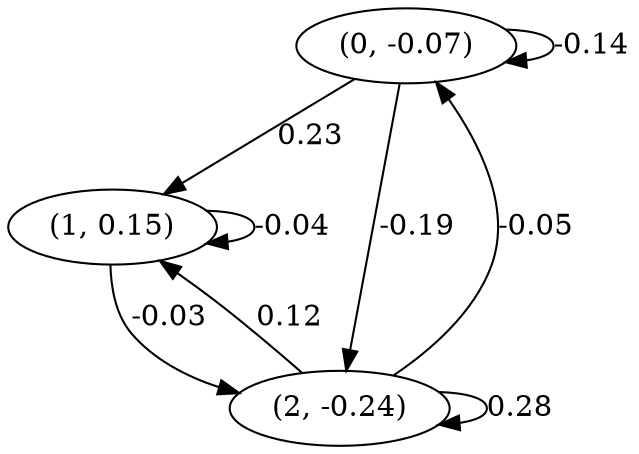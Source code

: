 digraph {
    0 [ label = "(0, -0.07)" ]
    1 [ label = "(1, 0.15)" ]
    2 [ label = "(2, -0.24)" ]
    0 -> 0 [ label = "-0.14" ]
    1 -> 1 [ label = "-0.04" ]
    2 -> 2 [ label = "0.28" ]
    2 -> 0 [ label = "-0.05" ]
    0 -> 1 [ label = "0.23" ]
    2 -> 1 [ label = "0.12" ]
    0 -> 2 [ label = "-0.19" ]
    1 -> 2 [ label = "-0.03" ]
}

